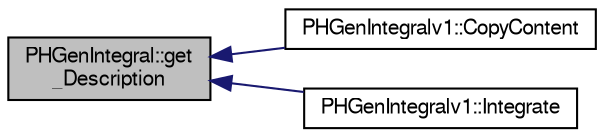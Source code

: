 digraph "PHGenIntegral::get_Description"
{
  bgcolor="transparent";
  edge [fontname="FreeSans",fontsize="10",labelfontname="FreeSans",labelfontsize="10"];
  node [fontname="FreeSans",fontsize="10",shape=record];
  rankdir="LR";
  Node1 [label="PHGenIntegral::get\l_Description",height=0.2,width=0.4,color="black", fillcolor="grey75", style="filled" fontcolor="black"];
  Node1 -> Node2 [dir="back",color="midnightblue",fontsize="10",style="solid",fontname="FreeSans"];
  Node2 [label="PHGenIntegralv1::CopyContent",height=0.2,width=0.4,color="black",URL="$dd/dd1/classPHGenIntegralv1.html#a17e1e970008419cb61fde210784d4caf"];
  Node1 -> Node3 [dir="back",color="midnightblue",fontsize="10",style="solid",fontname="FreeSans"];
  Node3 [label="PHGenIntegralv1::Integrate",height=0.2,width=0.4,color="black",URL="$dd/dd1/classPHGenIntegralv1.html#a01c26ea7a843403554dcbe6471df49d9",tooltip="For integral objects, e.g. integrated luminosity counter, integrate with another object from another ..."];
}
